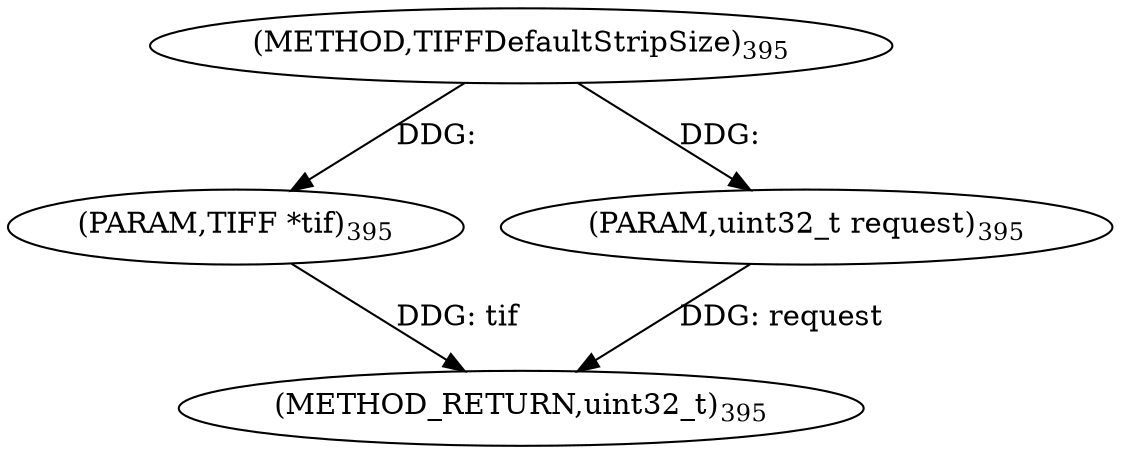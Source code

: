 digraph "TIFFDefaultStripSize" {  
"8637" [label = <(METHOD,TIFFDefaultStripSize)<SUB>395</SUB>> ]
"8640" [label = <(METHOD_RETURN,uint32_t)<SUB>395</SUB>> ]
"8638" [label = <(PARAM,TIFF *tif)<SUB>395</SUB>> ]
"8639" [label = <(PARAM,uint32_t request)<SUB>395</SUB>> ]
  "8638" -> "8640"  [ label = "DDG: tif"] 
  "8639" -> "8640"  [ label = "DDG: request"] 
  "8637" -> "8638"  [ label = "DDG: "] 
  "8637" -> "8639"  [ label = "DDG: "] 
}

